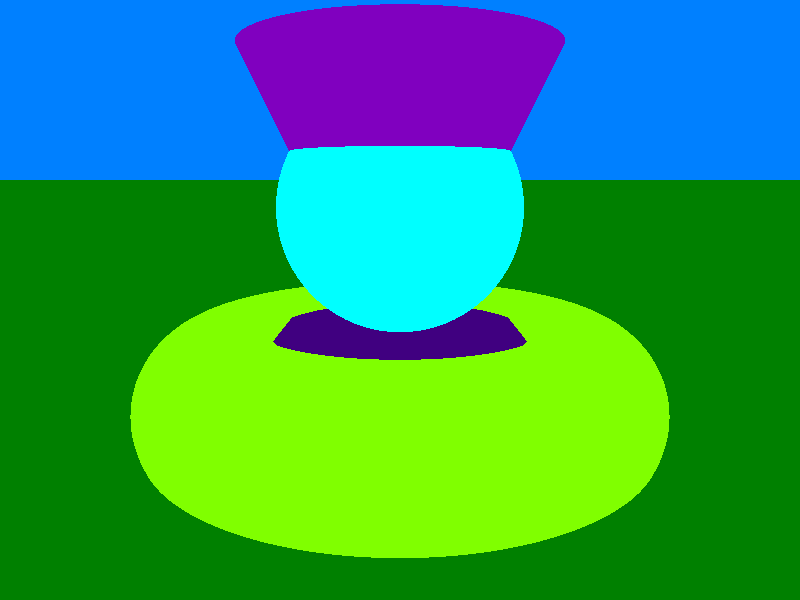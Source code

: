 background{
    rgb<0,.5,1>
    }
camera{
    location<0,2,-5>
    look_at<0,1,0>
    }
light_source{
    <2,3,-2>//location
    rgb<1,1,1>
    }
sphere{
    <0,1.75,0>//center
    1//radius
    texture{
        pigment{
            rgb<0,1,1>
            } 
    }
    }
plane{
    <0,1,0>//normal vector
    0//distance from the origin
    texture{
    pigment{
        rgb<0,.5,0>
        }
        }
    }
box{
    <-1,0,-1>//near lower left corner
    <1,.75,3>//far upper right corner
    texture{
        pigment{
            rgb<.25,0,.5>
            }
            }
            }
cone{
    <0,1,0>//point 1
    .3//radius of point 1
    <0,3,0>//point 2
    1.25//radius of point 2
   texture{
    pigment{
        rgb<.5,0,.75>
        }
        }
    }
torus{
    1.5//outer radius
    .65//inner radius
    translate<0,.25,0>
    texture{
    pigment{
        rgb<.5,1,0>
        }
        }
    } 